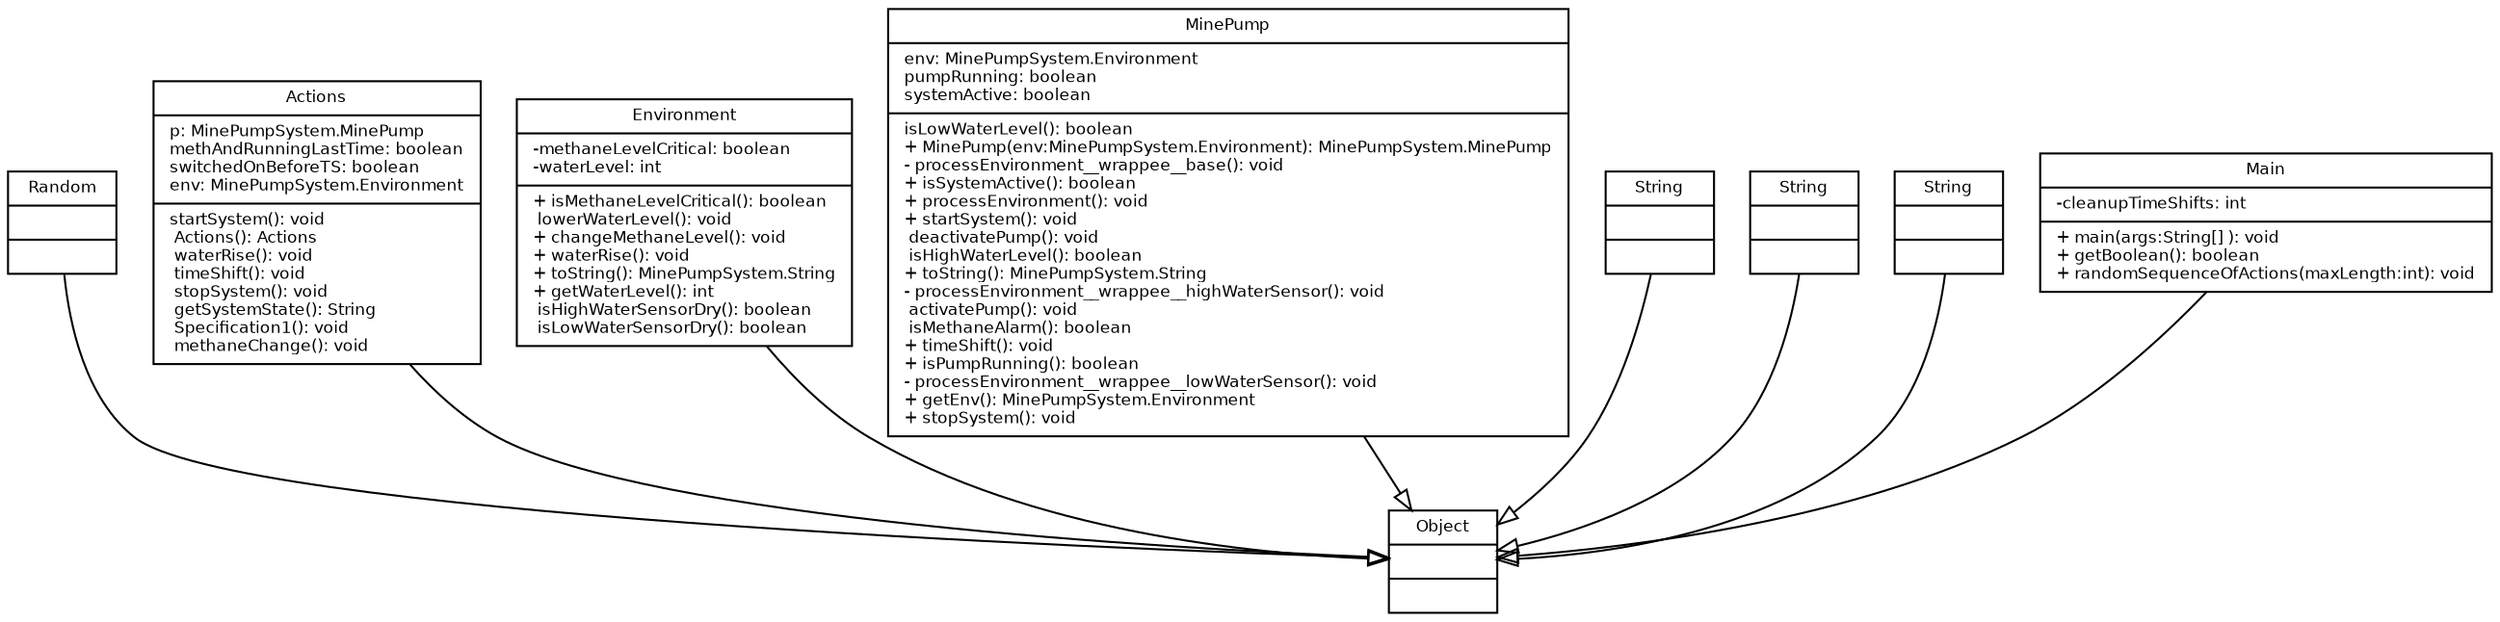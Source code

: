 digraph TypeHierarchy { 
        fontname = "Bitstream Vera Sans"
        fontsize = 8

        node [
                  fontname = "Bitstream Vera Sans"
                  fontsize = 8
                  shape = "record"
        ]

        edge [
                  fontname = "Bitstream Vera Sans"
                  fontsize = 8
        ]

        Random [
                  label = "{Random||}"
        ]

        Actions [
                  label = "{Actions|p: MinePumpSystem.MinePump\lmethAndRunningLastTime: boolean\lswitchedOnBeforeTS: boolean\lenv: MinePumpSystem.Environment\l| startSystem(): void\l Actions(): Actions\l waterRise(): void\l timeShift(): void\l stopSystem(): void\l getSystemState(): String\l Specification1(): void\l methaneChange(): void\l}"
        ]

        MinePumpSystem_Environment [
                  label = "{Environment|-methaneLevelCritical: boolean\l-waterLevel: int\l|+ isMethaneLevelCritical(): boolean\l lowerWaterLevel(): void\l+ changeMethaneLevel(): void\l+ waterRise(): void\l+ toString(): MinePumpSystem.String\l+ getWaterLevel(): int\l isHighWaterSensorDry(): boolean\l isLowWaterSensorDry(): boolean\l}"
        ]

        MinePumpSystem_MinePump [
                  label = "{MinePump|env: MinePumpSystem.Environment\lpumpRunning: boolean\lsystemActive: boolean\l| isLowWaterLevel(): boolean\l+ MinePump(env:MinePumpSystem.Environment): MinePumpSystem.MinePump\l- processEnvironment__wrappee__base(): void\l+ isSystemActive(): boolean\l+ processEnvironment(): void\l+ startSystem(): void\l deactivatePump(): void\l isHighWaterLevel(): boolean\l+ toString(): MinePumpSystem.String\l- processEnvironment__wrappee__highWaterSensor(): void\l activatePump(): void\l isMethaneAlarm(): boolean\l+ timeShift(): void\l+ isPumpRunning(): boolean\l- processEnvironment__wrappee__lowWaterSensor(): void\l+ getEnv(): MinePumpSystem.Environment\l+ stopSystem(): void\l}"
        ]

        String [
                  label = "{String||}"
        ]

        java_lang_String [
                  label = "{String||}"
        ]

        java_lang_Object [
                  label = "{Object||}"
        ]

        MinePumpSystem_String [
                  label = "{String||}"
        ]

        Main [
                  label = "{Main|-cleanupTimeShifts: int\l|+ main(args:String[] ): void\l+ getBoolean(): boolean\l+ randomSequenceOfActions(maxLength:int): void\l}"
        ]

        edge [
                  arrowhead = "empty"
                  style = "solid"
                  arrowtail = "none"
        ]

        Random -> java_lang_Object
        Actions -> java_lang_Object
        MinePumpSystem_Environment -> java_lang_Object
        MinePumpSystem_MinePump -> java_lang_Object
        String -> java_lang_Object
        java_lang_String -> java_lang_Object
        MinePumpSystem_String -> java_lang_Object
        Main -> java_lang_Object
        edge [
                  arrowhead = "empty"
                  style = "dashed"
                  arrowtail = "none"
        ]

        edge [
                  arrowhead = "normal"
                  style = "solid"
                  arrowtail = "odot"
        ]

}
